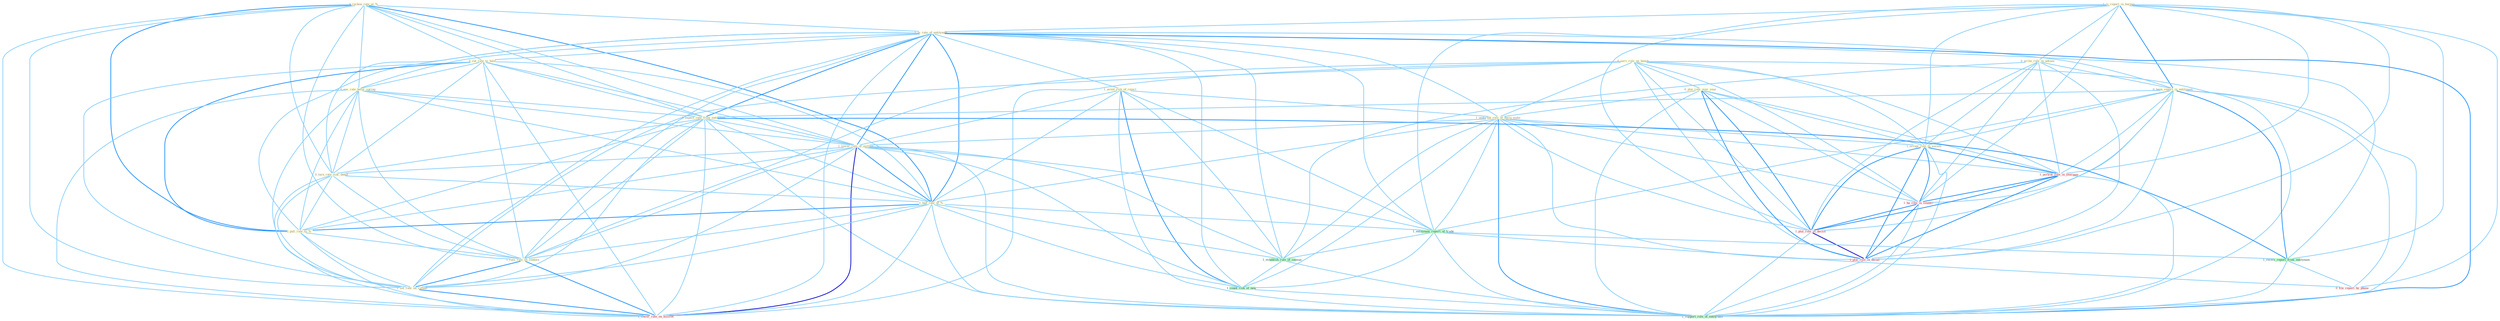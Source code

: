 Graph G{ 
    node
    [shape=polygon,style=filled,width=.5,height=.06,color="#BDFCC9",fixedsize=true,fontsize=4,
    fontcolor="#2f4f4f"];
    {node
    [color="#ffffe0", fontcolor="#8b7d6b"] "1_is_report_in_bureau " "0_write_rule_in_advanc " "0_reckon_rate_at_% " "1_is_rate_of_entitynam " "1_avoid_risk_of_reject " "0_serv_role_on_bench " "0_cut_rate_to_hold " "0_been_report_in_entitynam " "0_plai_role_over_year " "0_eas_rate_befor_spring " "1_undertak_role_of_decis-make " "0_expect_rate_from_entitynam " "1_occupi_role_in_societi " "1_lower_rate_of_million " "0_turn_rate_sinc_debut " "1_had_rate_of_% " "0_pull_rate_to_% " "1_rais_rate_on_contain " "1_set_rate_on_refund "}
{node [color="#fff0f5", fontcolor="#b22222"] "1_portrai_role_in_yearnum " "1_ha_role_in_countri " "1_lower_rate_on_million " "1_plai_role_in_declin " "1_plai_role_in_decad " "0_file_report_by_phone "}
edge [color="#B0E2FF"];

	"1_is_report_in_bureau " -- "0_write_rule_in_advanc " [w="1", color="#87cefa" ];
	"1_is_report_in_bureau " -- "1_is_rate_of_entitynam " [w="1", color="#87cefa" ];
	"1_is_report_in_bureau " -- "0_been_report_in_entitynam " [w="2", color="#1e90ff" , len=0.8];
	"1_is_report_in_bureau " -- "1_occupi_role_in_societi " [w="1", color="#87cefa" ];
	"1_is_report_in_bureau " -- "1_portrai_role_in_yearnum " [w="1", color="#87cefa" ];
	"1_is_report_in_bureau " -- "1_ha_role_in_countri " [w="1", color="#87cefa" ];
	"1_is_report_in_bureau " -- "1_entitynam_report_of_trade " [w="1", color="#87cefa" ];
	"1_is_report_in_bureau " -- "1_receiv_report_from_entitynam " [w="1", color="#87cefa" ];
	"1_is_report_in_bureau " -- "1_plai_role_in_declin " [w="1", color="#87cefa" ];
	"1_is_report_in_bureau " -- "1_plai_role_in_decad " [w="1", color="#87cefa" ];
	"1_is_report_in_bureau " -- "0_file_report_by_phone " [w="1", color="#87cefa" ];
	"0_write_rule_in_advanc " -- "0_been_report_in_entitynam " [w="1", color="#87cefa" ];
	"0_write_rule_in_advanc " -- "1_occupi_role_in_societi " [w="1", color="#87cefa" ];
	"0_write_rule_in_advanc " -- "1_portrai_role_in_yearnum " [w="1", color="#87cefa" ];
	"0_write_rule_in_advanc " -- "1_ha_role_in_countri " [w="1", color="#87cefa" ];
	"0_write_rule_in_advanc " -- "1_plai_role_in_declin " [w="1", color="#87cefa" ];
	"0_write_rule_in_advanc " -- "1_establish_rule_of_immun " [w="1", color="#87cefa" ];
	"0_write_rule_in_advanc " -- "1_plai_role_in_decad " [w="1", color="#87cefa" ];
	"0_reckon_rate_at_% " -- "1_is_rate_of_entitynam " [w="1", color="#87cefa" ];
	"0_reckon_rate_at_% " -- "0_cut_rate_to_hold " [w="1", color="#87cefa" ];
	"0_reckon_rate_at_% " -- "0_eas_rate_befor_spring " [w="1", color="#87cefa" ];
	"0_reckon_rate_at_% " -- "0_expect_rate_from_entitynam " [w="1", color="#87cefa" ];
	"0_reckon_rate_at_% " -- "1_lower_rate_of_million " [w="1", color="#87cefa" ];
	"0_reckon_rate_at_% " -- "0_turn_rate_sinc_debut " [w="1", color="#87cefa" ];
	"0_reckon_rate_at_% " -- "1_had_rate_of_% " [w="2", color="#1e90ff" , len=0.8];
	"0_reckon_rate_at_% " -- "0_pull_rate_to_% " [w="2", color="#1e90ff" , len=0.8];
	"0_reckon_rate_at_% " -- "1_rais_rate_on_contain " [w="1", color="#87cefa" ];
	"0_reckon_rate_at_% " -- "1_set_rate_on_refund " [w="1", color="#87cefa" ];
	"0_reckon_rate_at_% " -- "1_lower_rate_on_million " [w="1", color="#87cefa" ];
	"1_is_rate_of_entitynam " -- "1_avoid_risk_of_reject " [w="1", color="#87cefa" ];
	"1_is_rate_of_entitynam " -- "0_cut_rate_to_hold " [w="1", color="#87cefa" ];
	"1_is_rate_of_entitynam " -- "0_been_report_in_entitynam " [w="1", color="#87cefa" ];
	"1_is_rate_of_entitynam " -- "0_eas_rate_befor_spring " [w="1", color="#87cefa" ];
	"1_is_rate_of_entitynam " -- "1_undertak_role_of_decis-make " [w="1", color="#87cefa" ];
	"1_is_rate_of_entitynam " -- "0_expect_rate_from_entitynam " [w="2", color="#1e90ff" , len=0.8];
	"1_is_rate_of_entitynam " -- "1_lower_rate_of_million " [w="2", color="#1e90ff" , len=0.8];
	"1_is_rate_of_entitynam " -- "0_turn_rate_sinc_debut " [w="1", color="#87cefa" ];
	"1_is_rate_of_entitynam " -- "1_had_rate_of_% " [w="2", color="#1e90ff" , len=0.8];
	"1_is_rate_of_entitynam " -- "0_pull_rate_to_% " [w="1", color="#87cefa" ];
	"1_is_rate_of_entitynam " -- "1_rais_rate_on_contain " [w="1", color="#87cefa" ];
	"1_is_rate_of_entitynam " -- "1_set_rate_on_refund " [w="1", color="#87cefa" ];
	"1_is_rate_of_entitynam " -- "1_lower_rate_on_million " [w="1", color="#87cefa" ];
	"1_is_rate_of_entitynam " -- "1_entitynam_report_of_trade " [w="1", color="#87cefa" ];
	"1_is_rate_of_entitynam " -- "1_receiv_report_from_entitynam " [w="1", color="#87cefa" ];
	"1_is_rate_of_entitynam " -- "1_establish_rule_of_immun " [w="1", color="#87cefa" ];
	"1_is_rate_of_entitynam " -- "1_count_risk_of_new " [w="1", color="#87cefa" ];
	"1_is_rate_of_entitynam " -- "1_support_role_of_entitynam " [w="2", color="#1e90ff" , len=0.8];
	"1_avoid_risk_of_reject " -- "1_undertak_role_of_decis-make " [w="1", color="#87cefa" ];
	"1_avoid_risk_of_reject " -- "1_lower_rate_of_million " [w="1", color="#87cefa" ];
	"1_avoid_risk_of_reject " -- "1_had_rate_of_% " [w="1", color="#87cefa" ];
	"1_avoid_risk_of_reject " -- "1_entitynam_report_of_trade " [w="1", color="#87cefa" ];
	"1_avoid_risk_of_reject " -- "1_establish_rule_of_immun " [w="1", color="#87cefa" ];
	"1_avoid_risk_of_reject " -- "1_count_risk_of_new " [w="2", color="#1e90ff" , len=0.8];
	"1_avoid_risk_of_reject " -- "1_support_role_of_entitynam " [w="1", color="#87cefa" ];
	"0_serv_role_on_bench " -- "0_plai_role_over_year " [w="1", color="#87cefa" ];
	"0_serv_role_on_bench " -- "1_undertak_role_of_decis-make " [w="1", color="#87cefa" ];
	"0_serv_role_on_bench " -- "1_occupi_role_in_societi " [w="1", color="#87cefa" ];
	"0_serv_role_on_bench " -- "1_rais_rate_on_contain " [w="1", color="#87cefa" ];
	"0_serv_role_on_bench " -- "1_set_rate_on_refund " [w="1", color="#87cefa" ];
	"0_serv_role_on_bench " -- "1_portrai_role_in_yearnum " [w="1", color="#87cefa" ];
	"0_serv_role_on_bench " -- "1_ha_role_in_countri " [w="1", color="#87cefa" ];
	"0_serv_role_on_bench " -- "1_lower_rate_on_million " [w="1", color="#87cefa" ];
	"0_serv_role_on_bench " -- "1_plai_role_in_declin " [w="1", color="#87cefa" ];
	"0_serv_role_on_bench " -- "1_plai_role_in_decad " [w="1", color="#87cefa" ];
	"0_serv_role_on_bench " -- "1_support_role_of_entitynam " [w="1", color="#87cefa" ];
	"0_cut_rate_to_hold " -- "0_eas_rate_befor_spring " [w="1", color="#87cefa" ];
	"0_cut_rate_to_hold " -- "0_expect_rate_from_entitynam " [w="1", color="#87cefa" ];
	"0_cut_rate_to_hold " -- "1_lower_rate_of_million " [w="1", color="#87cefa" ];
	"0_cut_rate_to_hold " -- "0_turn_rate_sinc_debut " [w="1", color="#87cefa" ];
	"0_cut_rate_to_hold " -- "1_had_rate_of_% " [w="1", color="#87cefa" ];
	"0_cut_rate_to_hold " -- "0_pull_rate_to_% " [w="2", color="#1e90ff" , len=0.8];
	"0_cut_rate_to_hold " -- "1_rais_rate_on_contain " [w="1", color="#87cefa" ];
	"0_cut_rate_to_hold " -- "1_set_rate_on_refund " [w="1", color="#87cefa" ];
	"0_cut_rate_to_hold " -- "1_lower_rate_on_million " [w="1", color="#87cefa" ];
	"0_been_report_in_entitynam " -- "0_expect_rate_from_entitynam " [w="1", color="#87cefa" ];
	"0_been_report_in_entitynam " -- "1_occupi_role_in_societi " [w="1", color="#87cefa" ];
	"0_been_report_in_entitynam " -- "1_portrai_role_in_yearnum " [w="1", color="#87cefa" ];
	"0_been_report_in_entitynam " -- "1_ha_role_in_countri " [w="1", color="#87cefa" ];
	"0_been_report_in_entitynam " -- "1_entitynam_report_of_trade " [w="1", color="#87cefa" ];
	"0_been_report_in_entitynam " -- "1_receiv_report_from_entitynam " [w="2", color="#1e90ff" , len=0.8];
	"0_been_report_in_entitynam " -- "1_plai_role_in_declin " [w="1", color="#87cefa" ];
	"0_been_report_in_entitynam " -- "1_plai_role_in_decad " [w="1", color="#87cefa" ];
	"0_been_report_in_entitynam " -- "0_file_report_by_phone " [w="1", color="#87cefa" ];
	"0_been_report_in_entitynam " -- "1_support_role_of_entitynam " [w="1", color="#87cefa" ];
	"0_plai_role_over_year " -- "1_undertak_role_of_decis-make " [w="1", color="#87cefa" ];
	"0_plai_role_over_year " -- "1_occupi_role_in_societi " [w="1", color="#87cefa" ];
	"0_plai_role_over_year " -- "1_portrai_role_in_yearnum " [w="1", color="#87cefa" ];
	"0_plai_role_over_year " -- "1_ha_role_in_countri " [w="1", color="#87cefa" ];
	"0_plai_role_over_year " -- "1_plai_role_in_declin " [w="2", color="#1e90ff" , len=0.8];
	"0_plai_role_over_year " -- "1_plai_role_in_decad " [w="2", color="#1e90ff" , len=0.8];
	"0_plai_role_over_year " -- "1_support_role_of_entitynam " [w="1", color="#87cefa" ];
	"0_eas_rate_befor_spring " -- "0_expect_rate_from_entitynam " [w="1", color="#87cefa" ];
	"0_eas_rate_befor_spring " -- "1_lower_rate_of_million " [w="1", color="#87cefa" ];
	"0_eas_rate_befor_spring " -- "0_turn_rate_sinc_debut " [w="1", color="#87cefa" ];
	"0_eas_rate_befor_spring " -- "1_had_rate_of_% " [w="1", color="#87cefa" ];
	"0_eas_rate_befor_spring " -- "0_pull_rate_to_% " [w="1", color="#87cefa" ];
	"0_eas_rate_befor_spring " -- "1_rais_rate_on_contain " [w="1", color="#87cefa" ];
	"0_eas_rate_befor_spring " -- "1_set_rate_on_refund " [w="1", color="#87cefa" ];
	"0_eas_rate_befor_spring " -- "1_lower_rate_on_million " [w="1", color="#87cefa" ];
	"1_undertak_role_of_decis-make " -- "1_occupi_role_in_societi " [w="1", color="#87cefa" ];
	"1_undertak_role_of_decis-make " -- "1_lower_rate_of_million " [w="1", color="#87cefa" ];
	"1_undertak_role_of_decis-make " -- "1_had_rate_of_% " [w="1", color="#87cefa" ];
	"1_undertak_role_of_decis-make " -- "1_portrai_role_in_yearnum " [w="1", color="#87cefa" ];
	"1_undertak_role_of_decis-make " -- "1_ha_role_in_countri " [w="1", color="#87cefa" ];
	"1_undertak_role_of_decis-make " -- "1_entitynam_report_of_trade " [w="1", color="#87cefa" ];
	"1_undertak_role_of_decis-make " -- "1_plai_role_in_declin " [w="1", color="#87cefa" ];
	"1_undertak_role_of_decis-make " -- "1_establish_rule_of_immun " [w="1", color="#87cefa" ];
	"1_undertak_role_of_decis-make " -- "1_count_risk_of_new " [w="1", color="#87cefa" ];
	"1_undertak_role_of_decis-make " -- "1_plai_role_in_decad " [w="1", color="#87cefa" ];
	"1_undertak_role_of_decis-make " -- "1_support_role_of_entitynam " [w="2", color="#1e90ff" , len=0.8];
	"0_expect_rate_from_entitynam " -- "1_lower_rate_of_million " [w="1", color="#87cefa" ];
	"0_expect_rate_from_entitynam " -- "0_turn_rate_sinc_debut " [w="1", color="#87cefa" ];
	"0_expect_rate_from_entitynam " -- "1_had_rate_of_% " [w="1", color="#87cefa" ];
	"0_expect_rate_from_entitynam " -- "0_pull_rate_to_% " [w="1", color="#87cefa" ];
	"0_expect_rate_from_entitynam " -- "1_rais_rate_on_contain " [w="1", color="#87cefa" ];
	"0_expect_rate_from_entitynam " -- "1_set_rate_on_refund " [w="1", color="#87cefa" ];
	"0_expect_rate_from_entitynam " -- "1_lower_rate_on_million " [w="1", color="#87cefa" ];
	"0_expect_rate_from_entitynam " -- "1_receiv_report_from_entitynam " [w="2", color="#1e90ff" , len=0.8];
	"0_expect_rate_from_entitynam " -- "1_support_role_of_entitynam " [w="1", color="#87cefa" ];
	"1_occupi_role_in_societi " -- "1_portrai_role_in_yearnum " [w="2", color="#1e90ff" , len=0.8];
	"1_occupi_role_in_societi " -- "1_ha_role_in_countri " [w="2", color="#1e90ff" , len=0.8];
	"1_occupi_role_in_societi " -- "1_plai_role_in_declin " [w="2", color="#1e90ff" , len=0.8];
	"1_occupi_role_in_societi " -- "1_plai_role_in_decad " [w="2", color="#1e90ff" , len=0.8];
	"1_occupi_role_in_societi " -- "1_support_role_of_entitynam " [w="1", color="#87cefa" ];
	"1_lower_rate_of_million " -- "0_turn_rate_sinc_debut " [w="1", color="#87cefa" ];
	"1_lower_rate_of_million " -- "1_had_rate_of_% " [w="2", color="#1e90ff" , len=0.8];
	"1_lower_rate_of_million " -- "0_pull_rate_to_% " [w="1", color="#87cefa" ];
	"1_lower_rate_of_million " -- "1_rais_rate_on_contain " [w="1", color="#87cefa" ];
	"1_lower_rate_of_million " -- "1_set_rate_on_refund " [w="1", color="#87cefa" ];
	"1_lower_rate_of_million " -- "1_lower_rate_on_million " [w="3", color="#0000cd" , len=0.6];
	"1_lower_rate_of_million " -- "1_entitynam_report_of_trade " [w="1", color="#87cefa" ];
	"1_lower_rate_of_million " -- "1_establish_rule_of_immun " [w="1", color="#87cefa" ];
	"1_lower_rate_of_million " -- "1_count_risk_of_new " [w="1", color="#87cefa" ];
	"1_lower_rate_of_million " -- "1_support_role_of_entitynam " [w="1", color="#87cefa" ];
	"0_turn_rate_sinc_debut " -- "1_had_rate_of_% " [w="1", color="#87cefa" ];
	"0_turn_rate_sinc_debut " -- "0_pull_rate_to_% " [w="1", color="#87cefa" ];
	"0_turn_rate_sinc_debut " -- "1_rais_rate_on_contain " [w="1", color="#87cefa" ];
	"0_turn_rate_sinc_debut " -- "1_set_rate_on_refund " [w="1", color="#87cefa" ];
	"0_turn_rate_sinc_debut " -- "1_lower_rate_on_million " [w="1", color="#87cefa" ];
	"1_had_rate_of_% " -- "0_pull_rate_to_% " [w="2", color="#1e90ff" , len=0.8];
	"1_had_rate_of_% " -- "1_rais_rate_on_contain " [w="1", color="#87cefa" ];
	"1_had_rate_of_% " -- "1_set_rate_on_refund " [w="1", color="#87cefa" ];
	"1_had_rate_of_% " -- "1_lower_rate_on_million " [w="1", color="#87cefa" ];
	"1_had_rate_of_% " -- "1_entitynam_report_of_trade " [w="1", color="#87cefa" ];
	"1_had_rate_of_% " -- "1_establish_rule_of_immun " [w="1", color="#87cefa" ];
	"1_had_rate_of_% " -- "1_count_risk_of_new " [w="1", color="#87cefa" ];
	"1_had_rate_of_% " -- "1_support_role_of_entitynam " [w="1", color="#87cefa" ];
	"0_pull_rate_to_% " -- "1_rais_rate_on_contain " [w="1", color="#87cefa" ];
	"0_pull_rate_to_% " -- "1_set_rate_on_refund " [w="1", color="#87cefa" ];
	"0_pull_rate_to_% " -- "1_lower_rate_on_million " [w="1", color="#87cefa" ];
	"1_rais_rate_on_contain " -- "1_set_rate_on_refund " [w="2", color="#1e90ff" , len=0.8];
	"1_rais_rate_on_contain " -- "1_lower_rate_on_million " [w="2", color="#1e90ff" , len=0.8];
	"1_set_rate_on_refund " -- "1_lower_rate_on_million " [w="2", color="#1e90ff" , len=0.8];
	"1_portrai_role_in_yearnum " -- "1_ha_role_in_countri " [w="2", color="#1e90ff" , len=0.8];
	"1_portrai_role_in_yearnum " -- "1_plai_role_in_declin " [w="2", color="#1e90ff" , len=0.8];
	"1_portrai_role_in_yearnum " -- "1_plai_role_in_decad " [w="2", color="#1e90ff" , len=0.8];
	"1_portrai_role_in_yearnum " -- "1_support_role_of_entitynam " [w="1", color="#87cefa" ];
	"1_ha_role_in_countri " -- "1_plai_role_in_declin " [w="2", color="#1e90ff" , len=0.8];
	"1_ha_role_in_countri " -- "1_plai_role_in_decad " [w="2", color="#1e90ff" , len=0.8];
	"1_ha_role_in_countri " -- "1_support_role_of_entitynam " [w="1", color="#87cefa" ];
	"1_entitynam_report_of_trade " -- "1_receiv_report_from_entitynam " [w="1", color="#87cefa" ];
	"1_entitynam_report_of_trade " -- "1_establish_rule_of_immun " [w="1", color="#87cefa" ];
	"1_entitynam_report_of_trade " -- "1_count_risk_of_new " [w="1", color="#87cefa" ];
	"1_entitynam_report_of_trade " -- "0_file_report_by_phone " [w="1", color="#87cefa" ];
	"1_entitynam_report_of_trade " -- "1_support_role_of_entitynam " [w="1", color="#87cefa" ];
	"1_receiv_report_from_entitynam " -- "0_file_report_by_phone " [w="1", color="#87cefa" ];
	"1_receiv_report_from_entitynam " -- "1_support_role_of_entitynam " [w="1", color="#87cefa" ];
	"1_plai_role_in_declin " -- "1_plai_role_in_decad " [w="3", color="#0000cd" , len=0.6];
	"1_plai_role_in_declin " -- "1_support_role_of_entitynam " [w="1", color="#87cefa" ];
	"1_establish_rule_of_immun " -- "1_count_risk_of_new " [w="1", color="#87cefa" ];
	"1_establish_rule_of_immun " -- "1_support_role_of_entitynam " [w="1", color="#87cefa" ];
	"1_count_risk_of_new " -- "1_support_role_of_entitynam " [w="1", color="#87cefa" ];
	"1_plai_role_in_decad " -- "1_support_role_of_entitynam " [w="1", color="#87cefa" ];
}